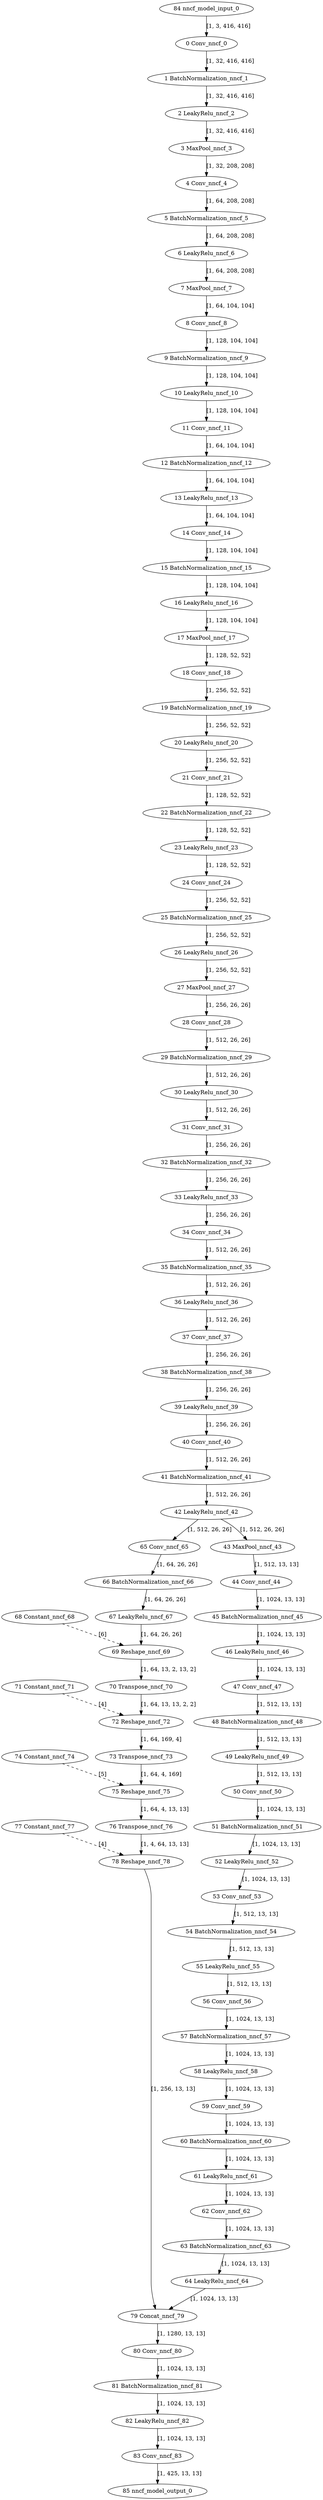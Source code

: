 strict digraph  {
"0 Conv_nncf_0" [id=0, type=Conv];
"1 BatchNormalization_nncf_1" [id=1, type=BatchNormalization];
"2 LeakyRelu_nncf_2" [id=2, type=LeakyRelu];
"3 MaxPool_nncf_3" [id=3, type=MaxPool];
"4 Conv_nncf_4" [id=4, type=Conv];
"5 BatchNormalization_nncf_5" [id=5, type=BatchNormalization];
"6 LeakyRelu_nncf_6" [id=6, type=LeakyRelu];
"7 MaxPool_nncf_7" [id=7, type=MaxPool];
"8 Conv_nncf_8" [id=8, type=Conv];
"9 BatchNormalization_nncf_9" [id=9, type=BatchNormalization];
"10 LeakyRelu_nncf_10" [id=10, type=LeakyRelu];
"11 Conv_nncf_11" [id=11, type=Conv];
"12 BatchNormalization_nncf_12" [id=12, type=BatchNormalization];
"13 LeakyRelu_nncf_13" [id=13, type=LeakyRelu];
"14 Conv_nncf_14" [id=14, type=Conv];
"15 BatchNormalization_nncf_15" [id=15, type=BatchNormalization];
"16 LeakyRelu_nncf_16" [id=16, type=LeakyRelu];
"17 MaxPool_nncf_17" [id=17, type=MaxPool];
"18 Conv_nncf_18" [id=18, type=Conv];
"19 BatchNormalization_nncf_19" [id=19, type=BatchNormalization];
"20 LeakyRelu_nncf_20" [id=20, type=LeakyRelu];
"21 Conv_nncf_21" [id=21, type=Conv];
"22 BatchNormalization_nncf_22" [id=22, type=BatchNormalization];
"23 LeakyRelu_nncf_23" [id=23, type=LeakyRelu];
"24 Conv_nncf_24" [id=24, type=Conv];
"25 BatchNormalization_nncf_25" [id=25, type=BatchNormalization];
"26 LeakyRelu_nncf_26" [id=26, type=LeakyRelu];
"27 MaxPool_nncf_27" [id=27, type=MaxPool];
"28 Conv_nncf_28" [id=28, type=Conv];
"29 BatchNormalization_nncf_29" [id=29, type=BatchNormalization];
"30 LeakyRelu_nncf_30" [id=30, type=LeakyRelu];
"31 Conv_nncf_31" [id=31, type=Conv];
"32 BatchNormalization_nncf_32" [id=32, type=BatchNormalization];
"33 LeakyRelu_nncf_33" [id=33, type=LeakyRelu];
"34 Conv_nncf_34" [id=34, type=Conv];
"35 BatchNormalization_nncf_35" [id=35, type=BatchNormalization];
"36 LeakyRelu_nncf_36" [id=36, type=LeakyRelu];
"37 Conv_nncf_37" [id=37, type=Conv];
"38 BatchNormalization_nncf_38" [id=38, type=BatchNormalization];
"39 LeakyRelu_nncf_39" [id=39, type=LeakyRelu];
"40 Conv_nncf_40" [id=40, type=Conv];
"41 BatchNormalization_nncf_41" [id=41, type=BatchNormalization];
"42 LeakyRelu_nncf_42" [id=42, type=LeakyRelu];
"43 MaxPool_nncf_43" [id=43, type=MaxPool];
"44 Conv_nncf_44" [id=44, type=Conv];
"45 BatchNormalization_nncf_45" [id=45, type=BatchNormalization];
"46 LeakyRelu_nncf_46" [id=46, type=LeakyRelu];
"47 Conv_nncf_47" [id=47, type=Conv];
"48 BatchNormalization_nncf_48" [id=48, type=BatchNormalization];
"49 LeakyRelu_nncf_49" [id=49, type=LeakyRelu];
"50 Conv_nncf_50" [id=50, type=Conv];
"51 BatchNormalization_nncf_51" [id=51, type=BatchNormalization];
"52 LeakyRelu_nncf_52" [id=52, type=LeakyRelu];
"53 Conv_nncf_53" [id=53, type=Conv];
"54 BatchNormalization_nncf_54" [id=54, type=BatchNormalization];
"55 LeakyRelu_nncf_55" [id=55, type=LeakyRelu];
"56 Conv_nncf_56" [id=56, type=Conv];
"57 BatchNormalization_nncf_57" [id=57, type=BatchNormalization];
"58 LeakyRelu_nncf_58" [id=58, type=LeakyRelu];
"59 Conv_nncf_59" [id=59, type=Conv];
"60 BatchNormalization_nncf_60" [id=60, type=BatchNormalization];
"61 LeakyRelu_nncf_61" [id=61, type=LeakyRelu];
"62 Conv_nncf_62" [id=62, type=Conv];
"63 BatchNormalization_nncf_63" [id=63, type=BatchNormalization];
"64 LeakyRelu_nncf_64" [id=64, type=LeakyRelu];
"65 Conv_nncf_65" [id=65, type=Conv];
"66 BatchNormalization_nncf_66" [id=66, type=BatchNormalization];
"67 LeakyRelu_nncf_67" [id=67, type=LeakyRelu];
"68 Constant_nncf_68" [id=68, type=Constant];
"69 Reshape_nncf_69" [id=69, type=Reshape];
"70 Transpose_nncf_70" [id=70, type=Transpose];
"71 Constant_nncf_71" [id=71, type=Constant];
"72 Reshape_nncf_72" [id=72, type=Reshape];
"73 Transpose_nncf_73" [id=73, type=Transpose];
"74 Constant_nncf_74" [id=74, type=Constant];
"75 Reshape_nncf_75" [id=75, type=Reshape];
"76 Transpose_nncf_76" [id=76, type=Transpose];
"77 Constant_nncf_77" [id=77, type=Constant];
"78 Reshape_nncf_78" [id=78, type=Reshape];
"79 Concat_nncf_79" [id=79, type=Concat];
"80 Conv_nncf_80" [id=80, type=Conv];
"81 BatchNormalization_nncf_81" [id=81, type=BatchNormalization];
"82 LeakyRelu_nncf_82" [id=82, type=LeakyRelu];
"83 Conv_nncf_83" [id=83, type=Conv];
"84 nncf_model_input_0" [id=84, type=nncf_model_input];
"85 nncf_model_output_0" [id=85, type=nncf_model_output];
"0 Conv_nncf_0" -> "1 BatchNormalization_nncf_1"  [label="[1, 32, 416, 416]", style=solid];
"1 BatchNormalization_nncf_1" -> "2 LeakyRelu_nncf_2"  [label="[1, 32, 416, 416]", style=solid];
"2 LeakyRelu_nncf_2" -> "3 MaxPool_nncf_3"  [label="[1, 32, 416, 416]", style=solid];
"3 MaxPool_nncf_3" -> "4 Conv_nncf_4"  [label="[1, 32, 208, 208]", style=solid];
"4 Conv_nncf_4" -> "5 BatchNormalization_nncf_5"  [label="[1, 64, 208, 208]", style=solid];
"5 BatchNormalization_nncf_5" -> "6 LeakyRelu_nncf_6"  [label="[1, 64, 208, 208]", style=solid];
"6 LeakyRelu_nncf_6" -> "7 MaxPool_nncf_7"  [label="[1, 64, 208, 208]", style=solid];
"7 MaxPool_nncf_7" -> "8 Conv_nncf_8"  [label="[1, 64, 104, 104]", style=solid];
"8 Conv_nncf_8" -> "9 BatchNormalization_nncf_9"  [label="[1, 128, 104, 104]", style=solid];
"9 BatchNormalization_nncf_9" -> "10 LeakyRelu_nncf_10"  [label="[1, 128, 104, 104]", style=solid];
"10 LeakyRelu_nncf_10" -> "11 Conv_nncf_11"  [label="[1, 128, 104, 104]", style=solid];
"11 Conv_nncf_11" -> "12 BatchNormalization_nncf_12"  [label="[1, 64, 104, 104]", style=solid];
"12 BatchNormalization_nncf_12" -> "13 LeakyRelu_nncf_13"  [label="[1, 64, 104, 104]", style=solid];
"13 LeakyRelu_nncf_13" -> "14 Conv_nncf_14"  [label="[1, 64, 104, 104]", style=solid];
"14 Conv_nncf_14" -> "15 BatchNormalization_nncf_15"  [label="[1, 128, 104, 104]", style=solid];
"15 BatchNormalization_nncf_15" -> "16 LeakyRelu_nncf_16"  [label="[1, 128, 104, 104]", style=solid];
"16 LeakyRelu_nncf_16" -> "17 MaxPool_nncf_17"  [label="[1, 128, 104, 104]", style=solid];
"17 MaxPool_nncf_17" -> "18 Conv_nncf_18"  [label="[1, 128, 52, 52]", style=solid];
"18 Conv_nncf_18" -> "19 BatchNormalization_nncf_19"  [label="[1, 256, 52, 52]", style=solid];
"19 BatchNormalization_nncf_19" -> "20 LeakyRelu_nncf_20"  [label="[1, 256, 52, 52]", style=solid];
"20 LeakyRelu_nncf_20" -> "21 Conv_nncf_21"  [label="[1, 256, 52, 52]", style=solid];
"21 Conv_nncf_21" -> "22 BatchNormalization_nncf_22"  [label="[1, 128, 52, 52]", style=solid];
"22 BatchNormalization_nncf_22" -> "23 LeakyRelu_nncf_23"  [label="[1, 128, 52, 52]", style=solid];
"23 LeakyRelu_nncf_23" -> "24 Conv_nncf_24"  [label="[1, 128, 52, 52]", style=solid];
"24 Conv_nncf_24" -> "25 BatchNormalization_nncf_25"  [label="[1, 256, 52, 52]", style=solid];
"25 BatchNormalization_nncf_25" -> "26 LeakyRelu_nncf_26"  [label="[1, 256, 52, 52]", style=solid];
"26 LeakyRelu_nncf_26" -> "27 MaxPool_nncf_27"  [label="[1, 256, 52, 52]", style=solid];
"27 MaxPool_nncf_27" -> "28 Conv_nncf_28"  [label="[1, 256, 26, 26]", style=solid];
"28 Conv_nncf_28" -> "29 BatchNormalization_nncf_29"  [label="[1, 512, 26, 26]", style=solid];
"29 BatchNormalization_nncf_29" -> "30 LeakyRelu_nncf_30"  [label="[1, 512, 26, 26]", style=solid];
"30 LeakyRelu_nncf_30" -> "31 Conv_nncf_31"  [label="[1, 512, 26, 26]", style=solid];
"31 Conv_nncf_31" -> "32 BatchNormalization_nncf_32"  [label="[1, 256, 26, 26]", style=solid];
"32 BatchNormalization_nncf_32" -> "33 LeakyRelu_nncf_33"  [label="[1, 256, 26, 26]", style=solid];
"33 LeakyRelu_nncf_33" -> "34 Conv_nncf_34"  [label="[1, 256, 26, 26]", style=solid];
"34 Conv_nncf_34" -> "35 BatchNormalization_nncf_35"  [label="[1, 512, 26, 26]", style=solid];
"35 BatchNormalization_nncf_35" -> "36 LeakyRelu_nncf_36"  [label="[1, 512, 26, 26]", style=solid];
"36 LeakyRelu_nncf_36" -> "37 Conv_nncf_37"  [label="[1, 512, 26, 26]", style=solid];
"37 Conv_nncf_37" -> "38 BatchNormalization_nncf_38"  [label="[1, 256, 26, 26]", style=solid];
"38 BatchNormalization_nncf_38" -> "39 LeakyRelu_nncf_39"  [label="[1, 256, 26, 26]", style=solid];
"39 LeakyRelu_nncf_39" -> "40 Conv_nncf_40"  [label="[1, 256, 26, 26]", style=solid];
"40 Conv_nncf_40" -> "41 BatchNormalization_nncf_41"  [label="[1, 512, 26, 26]", style=solid];
"41 BatchNormalization_nncf_41" -> "42 LeakyRelu_nncf_42"  [label="[1, 512, 26, 26]", style=solid];
"42 LeakyRelu_nncf_42" -> "43 MaxPool_nncf_43"  [label="[1, 512, 26, 26]", style=solid];
"42 LeakyRelu_nncf_42" -> "65 Conv_nncf_65"  [label="[1, 512, 26, 26]", style=solid];
"43 MaxPool_nncf_43" -> "44 Conv_nncf_44"  [label="[1, 512, 13, 13]", style=solid];
"44 Conv_nncf_44" -> "45 BatchNormalization_nncf_45"  [label="[1, 1024, 13, 13]", style=solid];
"45 BatchNormalization_nncf_45" -> "46 LeakyRelu_nncf_46"  [label="[1, 1024, 13, 13]", style=solid];
"46 LeakyRelu_nncf_46" -> "47 Conv_nncf_47"  [label="[1, 1024, 13, 13]", style=solid];
"47 Conv_nncf_47" -> "48 BatchNormalization_nncf_48"  [label="[1, 512, 13, 13]", style=solid];
"48 BatchNormalization_nncf_48" -> "49 LeakyRelu_nncf_49"  [label="[1, 512, 13, 13]", style=solid];
"49 LeakyRelu_nncf_49" -> "50 Conv_nncf_50"  [label="[1, 512, 13, 13]", style=solid];
"50 Conv_nncf_50" -> "51 BatchNormalization_nncf_51"  [label="[1, 1024, 13, 13]", style=solid];
"51 BatchNormalization_nncf_51" -> "52 LeakyRelu_nncf_52"  [label="[1, 1024, 13, 13]", style=solid];
"52 LeakyRelu_nncf_52" -> "53 Conv_nncf_53"  [label="[1, 1024, 13, 13]", style=solid];
"53 Conv_nncf_53" -> "54 BatchNormalization_nncf_54"  [label="[1, 512, 13, 13]", style=solid];
"54 BatchNormalization_nncf_54" -> "55 LeakyRelu_nncf_55"  [label="[1, 512, 13, 13]", style=solid];
"55 LeakyRelu_nncf_55" -> "56 Conv_nncf_56"  [label="[1, 512, 13, 13]", style=solid];
"56 Conv_nncf_56" -> "57 BatchNormalization_nncf_57"  [label="[1, 1024, 13, 13]", style=solid];
"57 BatchNormalization_nncf_57" -> "58 LeakyRelu_nncf_58"  [label="[1, 1024, 13, 13]", style=solid];
"58 LeakyRelu_nncf_58" -> "59 Conv_nncf_59"  [label="[1, 1024, 13, 13]", style=solid];
"59 Conv_nncf_59" -> "60 BatchNormalization_nncf_60"  [label="[1, 1024, 13, 13]", style=solid];
"60 BatchNormalization_nncf_60" -> "61 LeakyRelu_nncf_61"  [label="[1, 1024, 13, 13]", style=solid];
"61 LeakyRelu_nncf_61" -> "62 Conv_nncf_62"  [label="[1, 1024, 13, 13]", style=solid];
"62 Conv_nncf_62" -> "63 BatchNormalization_nncf_63"  [label="[1, 1024, 13, 13]", style=solid];
"63 BatchNormalization_nncf_63" -> "64 LeakyRelu_nncf_64"  [label="[1, 1024, 13, 13]", style=solid];
"64 LeakyRelu_nncf_64" -> "79 Concat_nncf_79"  [label="[1, 1024, 13, 13]", style=solid];
"65 Conv_nncf_65" -> "66 BatchNormalization_nncf_66"  [label="[1, 64, 26, 26]", style=solid];
"66 BatchNormalization_nncf_66" -> "67 LeakyRelu_nncf_67"  [label="[1, 64, 26, 26]", style=solid];
"67 LeakyRelu_nncf_67" -> "69 Reshape_nncf_69"  [label="[1, 64, 26, 26]", style=solid];
"68 Constant_nncf_68" -> "69 Reshape_nncf_69"  [label="[6]", style=dashed];
"69 Reshape_nncf_69" -> "70 Transpose_nncf_70"  [label="[1, 64, 13, 2, 13, 2]", style=solid];
"70 Transpose_nncf_70" -> "72 Reshape_nncf_72"  [label="[1, 64, 13, 13, 2, 2]", style=solid];
"71 Constant_nncf_71" -> "72 Reshape_nncf_72"  [label="[4]", style=dashed];
"72 Reshape_nncf_72" -> "73 Transpose_nncf_73"  [label="[1, 64, 169, 4]", style=solid];
"73 Transpose_nncf_73" -> "75 Reshape_nncf_75"  [label="[1, 64, 4, 169]", style=solid];
"74 Constant_nncf_74" -> "75 Reshape_nncf_75"  [label="[5]", style=dashed];
"75 Reshape_nncf_75" -> "76 Transpose_nncf_76"  [label="[1, 64, 4, 13, 13]", style=solid];
"76 Transpose_nncf_76" -> "78 Reshape_nncf_78"  [label="[1, 4, 64, 13, 13]", style=solid];
"77 Constant_nncf_77" -> "78 Reshape_nncf_78"  [label="[4]", style=dashed];
"78 Reshape_nncf_78" -> "79 Concat_nncf_79"  [label="[1, 256, 13, 13]", style=solid];
"79 Concat_nncf_79" -> "80 Conv_nncf_80"  [label="[1, 1280, 13, 13]", style=solid];
"80 Conv_nncf_80" -> "81 BatchNormalization_nncf_81"  [label="[1, 1024, 13, 13]", style=solid];
"81 BatchNormalization_nncf_81" -> "82 LeakyRelu_nncf_82"  [label="[1, 1024, 13, 13]", style=solid];
"82 LeakyRelu_nncf_82" -> "83 Conv_nncf_83"  [label="[1, 1024, 13, 13]", style=solid];
"83 Conv_nncf_83" -> "85 nncf_model_output_0"  [label="[1, 425, 13, 13]", style=solid];
"84 nncf_model_input_0" -> "0 Conv_nncf_0"  [label="[1, 3, 416, 416]", style=solid];
}
